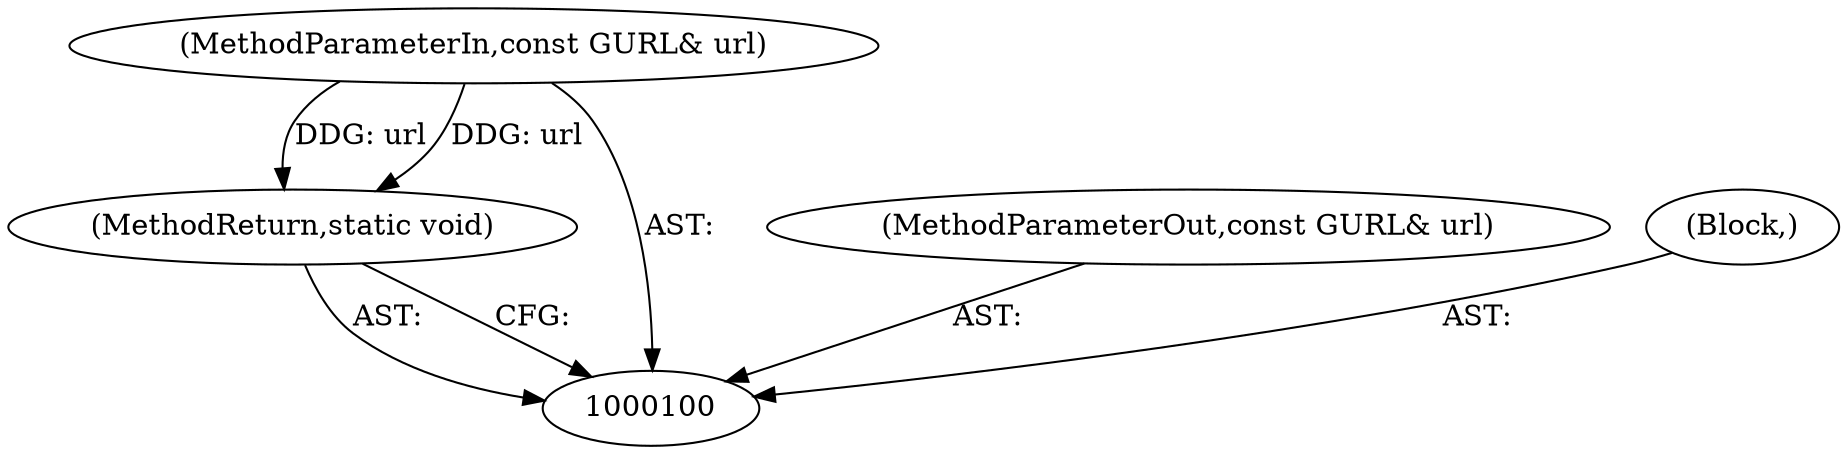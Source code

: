 digraph "0_Chrome_8b10115b2410b4bde18e094ad9fb8c5056134c87_5" {
"1000103" [label="(MethodReturn,static void)"];
"1000101" [label="(MethodParameterIn,const GURL& url)"];
"1000108" [label="(MethodParameterOut,const GURL& url)"];
"1000102" [label="(Block,)"];
"1000103" -> "1000100"  [label="AST: "];
"1000103" -> "1000100"  [label="CFG: "];
"1000101" -> "1000103"  [label="DDG: url"];
"1000101" -> "1000100"  [label="AST: "];
"1000101" -> "1000103"  [label="DDG: url"];
"1000108" -> "1000100"  [label="AST: "];
"1000102" -> "1000100"  [label="AST: "];
}
